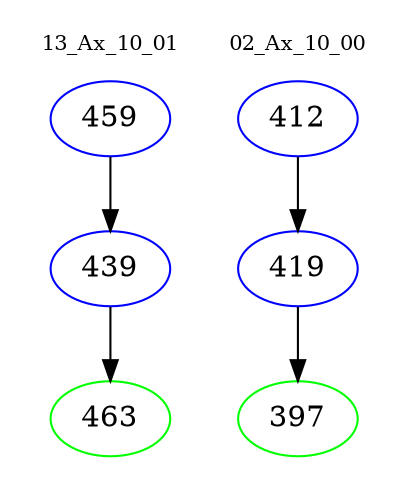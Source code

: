 digraph{
subgraph cluster_0 {
color = white
label = "13_Ax_10_01";
fontsize=10;
T0_459 [label="459", color="blue"]
T0_459 -> T0_439 [color="black"]
T0_439 [label="439", color="blue"]
T0_439 -> T0_463 [color="black"]
T0_463 [label="463", color="green"]
}
subgraph cluster_1 {
color = white
label = "02_Ax_10_00";
fontsize=10;
T1_412 [label="412", color="blue"]
T1_412 -> T1_419 [color="black"]
T1_419 [label="419", color="blue"]
T1_419 -> T1_397 [color="black"]
T1_397 [label="397", color="green"]
}
}
